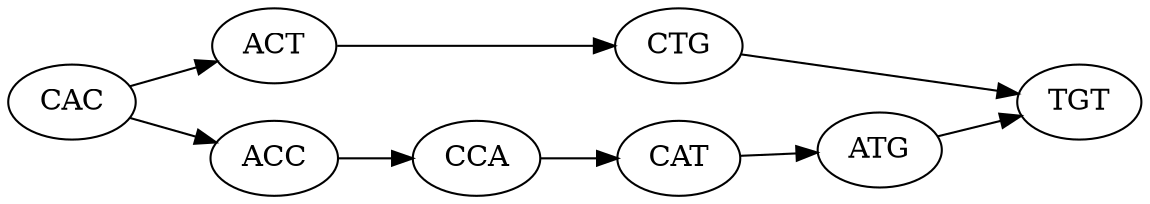 digraph indel {
  rankdir = LR;
  CAC -> ACT -> CTG -> TGT;
  CAC -> ACC -> CCA -> CAT -> ATG -> TGT;
}